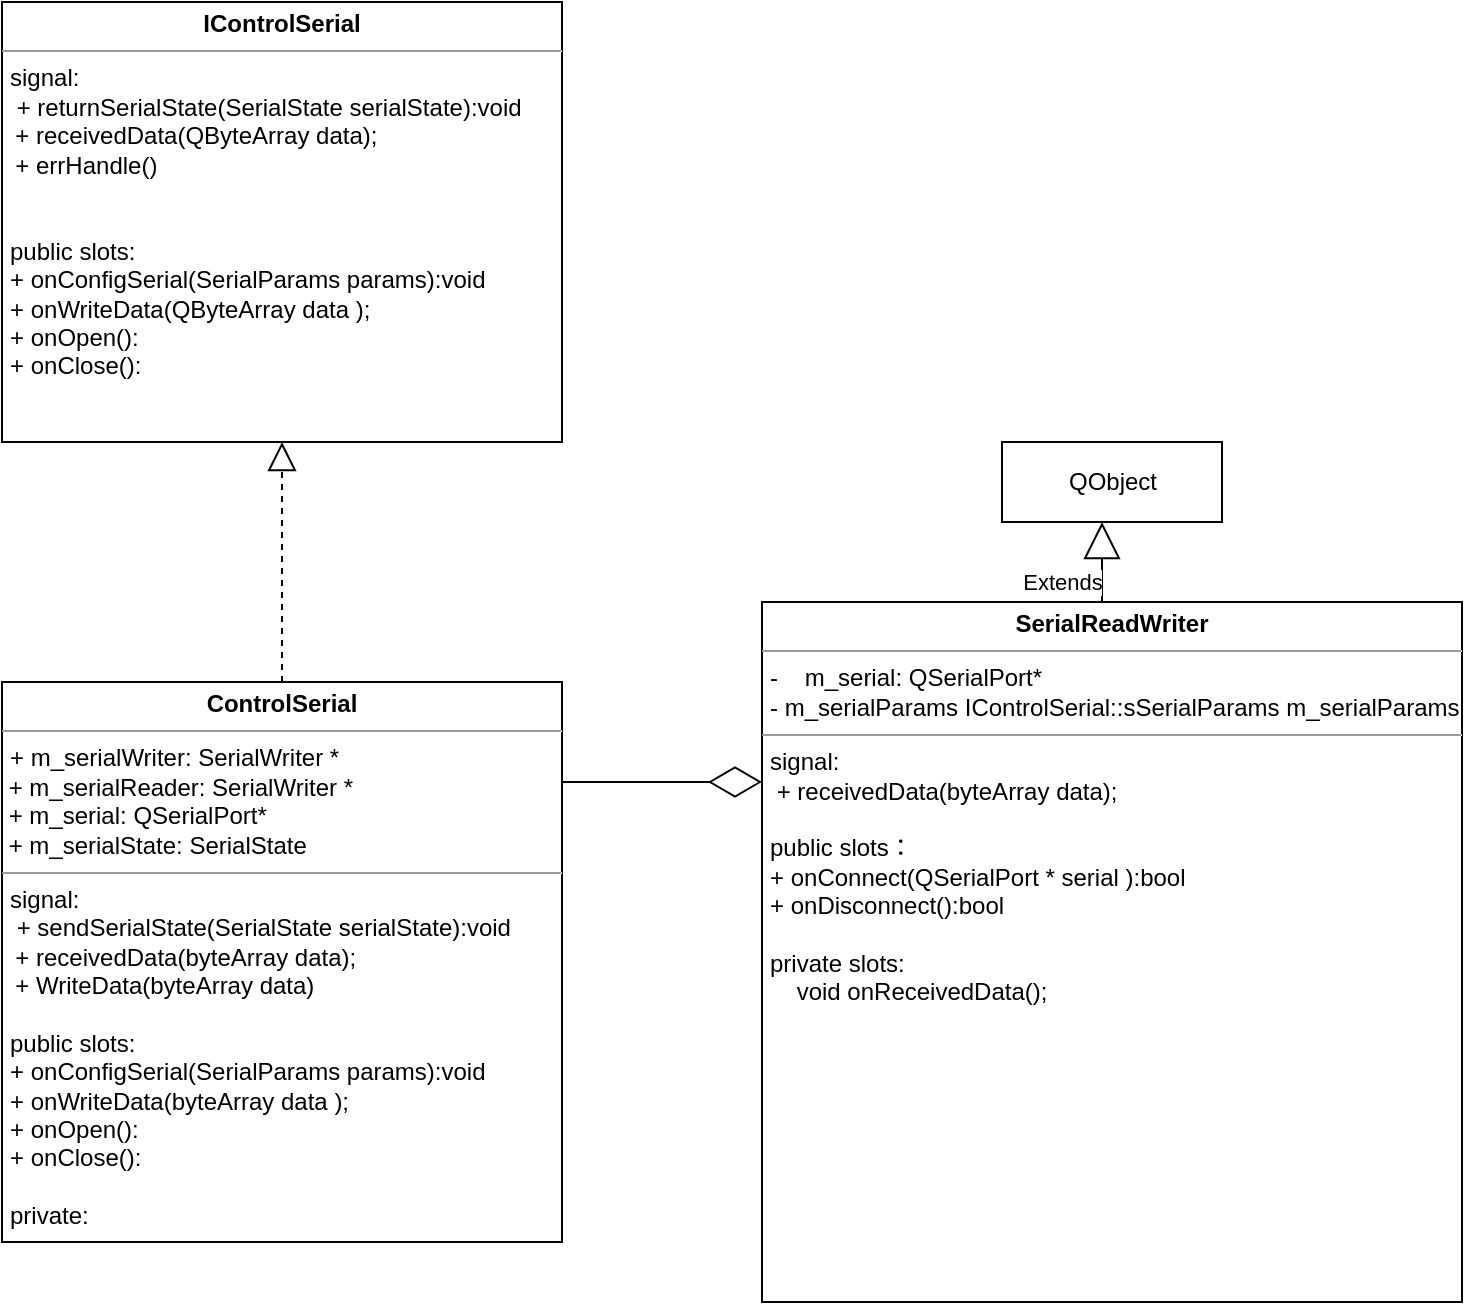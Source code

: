 <mxfile version="14.5.1" type="device"><diagram id="C5RBs43oDa-KdzZeNtuy" name="Page-1"><mxGraphModel dx="505" dy="313" grid="1" gridSize="10" guides="1" tooltips="1" connect="1" arrows="1" fold="1" page="1" pageScale="1" pageWidth="827" pageHeight="1169" math="0" shadow="0"><root><mxCell id="WIyWlLk6GJQsqaUBKTNV-0"/><mxCell id="WIyWlLk6GJQsqaUBKTNV-1" parent="WIyWlLk6GJQsqaUBKTNV-0"/><mxCell id="Afk-yyZUVSwY_6oGKjoh-3" value="&lt;p style=&quot;margin: 0px ; margin-top: 4px ; text-align: center&quot;&gt;&lt;b&gt;IControlSerial&lt;/b&gt;&lt;/p&gt;&lt;hr size=&quot;1&quot;&gt;&lt;p style=&quot;margin: 0px ; margin-left: 4px&quot;&gt;&lt;/p&gt;&lt;p style=&quot;margin: 0px ; margin-left: 4px&quot;&gt;signal:&lt;/p&gt;&lt;p style=&quot;margin: 0px ; margin-left: 4px&quot;&gt;&amp;nbsp;+ returnSerialState(SerialState serialState):void&lt;/p&gt;&amp;nbsp; + receivedData(QByteArray data);&lt;br&gt;&amp;nbsp; + errHandle()&lt;br&gt;&lt;br&gt;&lt;p style=&quot;margin: 0px ; margin-left: 4px&quot;&gt;&lt;br&gt;&lt;/p&gt;&lt;p style=&quot;margin: 0px ; margin-left: 4px&quot;&gt;public slots:&lt;/p&gt;&lt;p style=&quot;margin: 0px ; margin-left: 4px&quot;&gt;+ onConfigSerial(SerialParams params):void&lt;/p&gt;&lt;p style=&quot;margin: 0px ; margin-left: 4px&quot;&gt;+ onWriteData(QByteArray data&amp;nbsp;);&lt;br&gt;&lt;/p&gt;&lt;p style=&quot;margin: 0px ; margin-left: 4px&quot;&gt;+ onOpen():&lt;/p&gt;&lt;p style=&quot;margin: 0px ; margin-left: 4px&quot;&gt;+ onClose():&lt;/p&gt;&lt;p style=&quot;margin: 0px ; margin-left: 4px&quot;&gt;&lt;br&gt;&lt;/p&gt;&lt;p style=&quot;margin: 0px ; margin-left: 4px&quot;&gt;&lt;br&gt;&lt;/p&gt;" style="verticalAlign=top;align=left;overflow=fill;fontSize=12;fontFamily=Helvetica;html=1;" parent="WIyWlLk6GJQsqaUBKTNV-1" vertex="1"><mxGeometry x="180" y="350" width="280" height="220" as="geometry"/></mxCell><mxCell id="Afk-yyZUVSwY_6oGKjoh-4" value="&lt;p style=&quot;margin: 0px ; margin-top: 4px ; text-align: center&quot;&gt;&lt;/p&gt;&lt;b&gt;&lt;div style=&quot;text-align: center&quot;&gt;&lt;b&gt;SerialReadWriter&lt;/b&gt;&lt;/div&gt;&lt;/b&gt;&lt;hr size=&quot;1&quot; style=&quot;text-align: center&quot;&gt;&lt;p style=&quot;margin: 0px 0px 0px 4px&quot;&gt;-&amp;nbsp;&lt;span&gt;&amp;nbsp; &amp;nbsp;m_serial: QSerialPort*&amp;nbsp;&lt;/span&gt;&lt;/p&gt;&lt;p style=&quot;margin: 0px ; margin-left: 4px&quot;&gt;- m_serialParams IControlSerial::sSerialParams m_serialParams;&lt;/p&gt;&lt;hr size=&quot;1&quot;&gt;&lt;p style=&quot;margin: 0px ; margin-left: 4px&quot;&gt;signal:&lt;/p&gt;&lt;p style=&quot;margin: 0px ; margin-left: 4px&quot;&gt;&amp;nbsp;+ receivedData(byteArray data);&lt;/p&gt;&lt;p style=&quot;margin: 0px ; margin-left: 4px&quot;&gt;&lt;br&gt;&lt;/p&gt;&lt;p style=&quot;margin: 0px ; margin-left: 4px&quot;&gt;public slots：&lt;/p&gt;&lt;p style=&quot;margin: 0px ; margin-left: 4px&quot;&gt;+ onConnect(QSerialPort * serial&amp;nbsp;&lt;span&gt;):bool&lt;/span&gt;&lt;/p&gt;&lt;p style=&quot;margin: 0px ; margin-left: 4px&quot;&gt;+ onDisconnect():bool&lt;/p&gt;&lt;p style=&quot;margin: 0px ; margin-left: 4px&quot;&gt;&lt;br&gt;&lt;/p&gt;&lt;p style=&quot;margin: 0px ; margin-left: 4px&quot;&gt;private slots:&lt;/p&gt;&lt;p style=&quot;margin: 0px ; margin-left: 4px&quot;&gt;&amp;nbsp; &amp;nbsp; void onReceivedData();&lt;/p&gt;&lt;p style=&quot;margin: 0px ; margin-left: 4px&quot;&gt;&lt;br&gt;&lt;/p&gt;" style="verticalAlign=top;align=left;overflow=fill;fontSize=12;fontFamily=Helvetica;html=1;" parent="WIyWlLk6GJQsqaUBKTNV-1" vertex="1"><mxGeometry x="560" y="650" width="350" height="350" as="geometry"/></mxCell><mxCell id="Afk-yyZUVSwY_6oGKjoh-5" value="Extends" style="endArrow=block;endSize=16;endFill=0;html=1;" parent="WIyWlLk6GJQsqaUBKTNV-1" edge="1"><mxGeometry x="-0.5" y="20" width="160" relative="1" as="geometry"><mxPoint x="730" y="650" as="sourcePoint"/><mxPoint x="730" y="610" as="targetPoint"/><mxPoint as="offset"/></mxGeometry></mxCell><mxCell id="Afk-yyZUVSwY_6oGKjoh-6" value="QObject" style="html=1;" parent="WIyWlLk6GJQsqaUBKTNV-1" vertex="1"><mxGeometry x="680" y="570" width="110" height="40" as="geometry"/></mxCell><mxCell id="Afk-yyZUVSwY_6oGKjoh-8" value="&lt;p style=&quot;margin: 0px ; margin-top: 4px ; text-align: center&quot;&gt;&lt;b&gt;ControlSerial&lt;/b&gt;&lt;/p&gt;&lt;hr size=&quot;1&quot;&gt;&lt;p style=&quot;margin: 0px ; margin-left: 4px&quot;&gt;+ m_serialWriter: SerialWriter *&lt;/p&gt;&amp;nbsp;+ m_serialReader: SerialWriter *&lt;br&gt;&amp;nbsp;+ m_serial: QSerialPort*&lt;br&gt;&amp;nbsp;+ m_serialState: SerialState&lt;br&gt;&lt;hr size=&quot;1&quot;&gt;&lt;p style=&quot;margin: 0px ; margin-left: 4px&quot;&gt;signal:&lt;/p&gt;&lt;p style=&quot;margin: 0px ; margin-left: 4px&quot;&gt;&amp;nbsp;+ sendSerialState(SerialState serialState):void&lt;/p&gt;&amp;nbsp; + receivedData(byteArray data);&lt;br&gt;&amp;nbsp; + WriteData(byteArray data)&lt;br&gt;&lt;p style=&quot;margin: 0px ; margin-left: 4px&quot;&gt;&lt;br&gt;&lt;/p&gt;&lt;p style=&quot;margin: 0px ; margin-left: 4px&quot;&gt;public slots:&lt;/p&gt;&lt;p style=&quot;margin: 0px ; margin-left: 4px&quot;&gt;+ onConfigSerial(SerialParams params):void&lt;/p&gt;&lt;p style=&quot;margin: 0px ; margin-left: 4px&quot;&gt;+ onWriteData(byteArray data&amp;nbsp;);&lt;br&gt;&lt;/p&gt;&lt;p style=&quot;margin: 0px ; margin-left: 4px&quot;&gt;+ onOpen():&lt;/p&gt;&lt;p style=&quot;margin: 0px ; margin-left: 4px&quot;&gt;+ onClose():&lt;br&gt;&lt;/p&gt;&lt;p style=&quot;margin: 0px ; margin-left: 4px&quot;&gt;&lt;br&gt;&lt;/p&gt;&lt;p style=&quot;margin: 0px ; margin-left: 4px&quot;&gt;private:&lt;/p&gt;&lt;p style=&quot;margin: 0px ; margin-left: 4px&quot;&gt;&lt;br&gt;&lt;/p&gt;&lt;p style=&quot;margin: 0px ; margin-left: 4px&quot;&gt;&lt;br&gt;&lt;/p&gt;" style="verticalAlign=top;align=left;overflow=fill;fontSize=12;fontFamily=Helvetica;html=1;" parent="WIyWlLk6GJQsqaUBKTNV-1" vertex="1"><mxGeometry x="180" y="690" width="280" height="280" as="geometry"/></mxCell><mxCell id="Afk-yyZUVSwY_6oGKjoh-9" value="" style="endArrow=block;dashed=1;endFill=0;endSize=12;html=1;entryX=0.5;entryY=1;entryDx=0;entryDy=0;exitX=0.5;exitY=0;exitDx=0;exitDy=0;" parent="WIyWlLk6GJQsqaUBKTNV-1" source="Afk-yyZUVSwY_6oGKjoh-8" target="Afk-yyZUVSwY_6oGKjoh-3" edge="1"><mxGeometry width="160" relative="1" as="geometry"><mxPoint x="240" y="680" as="sourcePoint"/><mxPoint x="400" y="680" as="targetPoint"/></mxGeometry></mxCell><mxCell id="Afk-yyZUVSwY_6oGKjoh-10" value="" style="endArrow=diamondThin;endFill=0;endSize=24;html=1;" parent="WIyWlLk6GJQsqaUBKTNV-1" edge="1"><mxGeometry width="160" relative="1" as="geometry"><mxPoint x="460" y="740" as="sourcePoint"/><mxPoint x="560" y="740" as="targetPoint"/><Array as="points"/></mxGeometry></mxCell></root></mxGraphModel></diagram></mxfile>